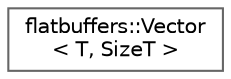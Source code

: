 digraph "Graphical Class Hierarchy"
{
 // LATEX_PDF_SIZE
  bgcolor="transparent";
  edge [fontname=Helvetica,fontsize=10,labelfontname=Helvetica,labelfontsize=10];
  node [fontname=Helvetica,fontsize=10,shape=box,height=0.2,width=0.4];
  rankdir="LR";
  Node0 [id="Node000000",label="flatbuffers::Vector\l\< T, SizeT \>",height=0.2,width=0.4,color="grey40", fillcolor="white", style="filled",URL="$classflatbuffers_1_1Vector.html",tooltip=" "];
}
